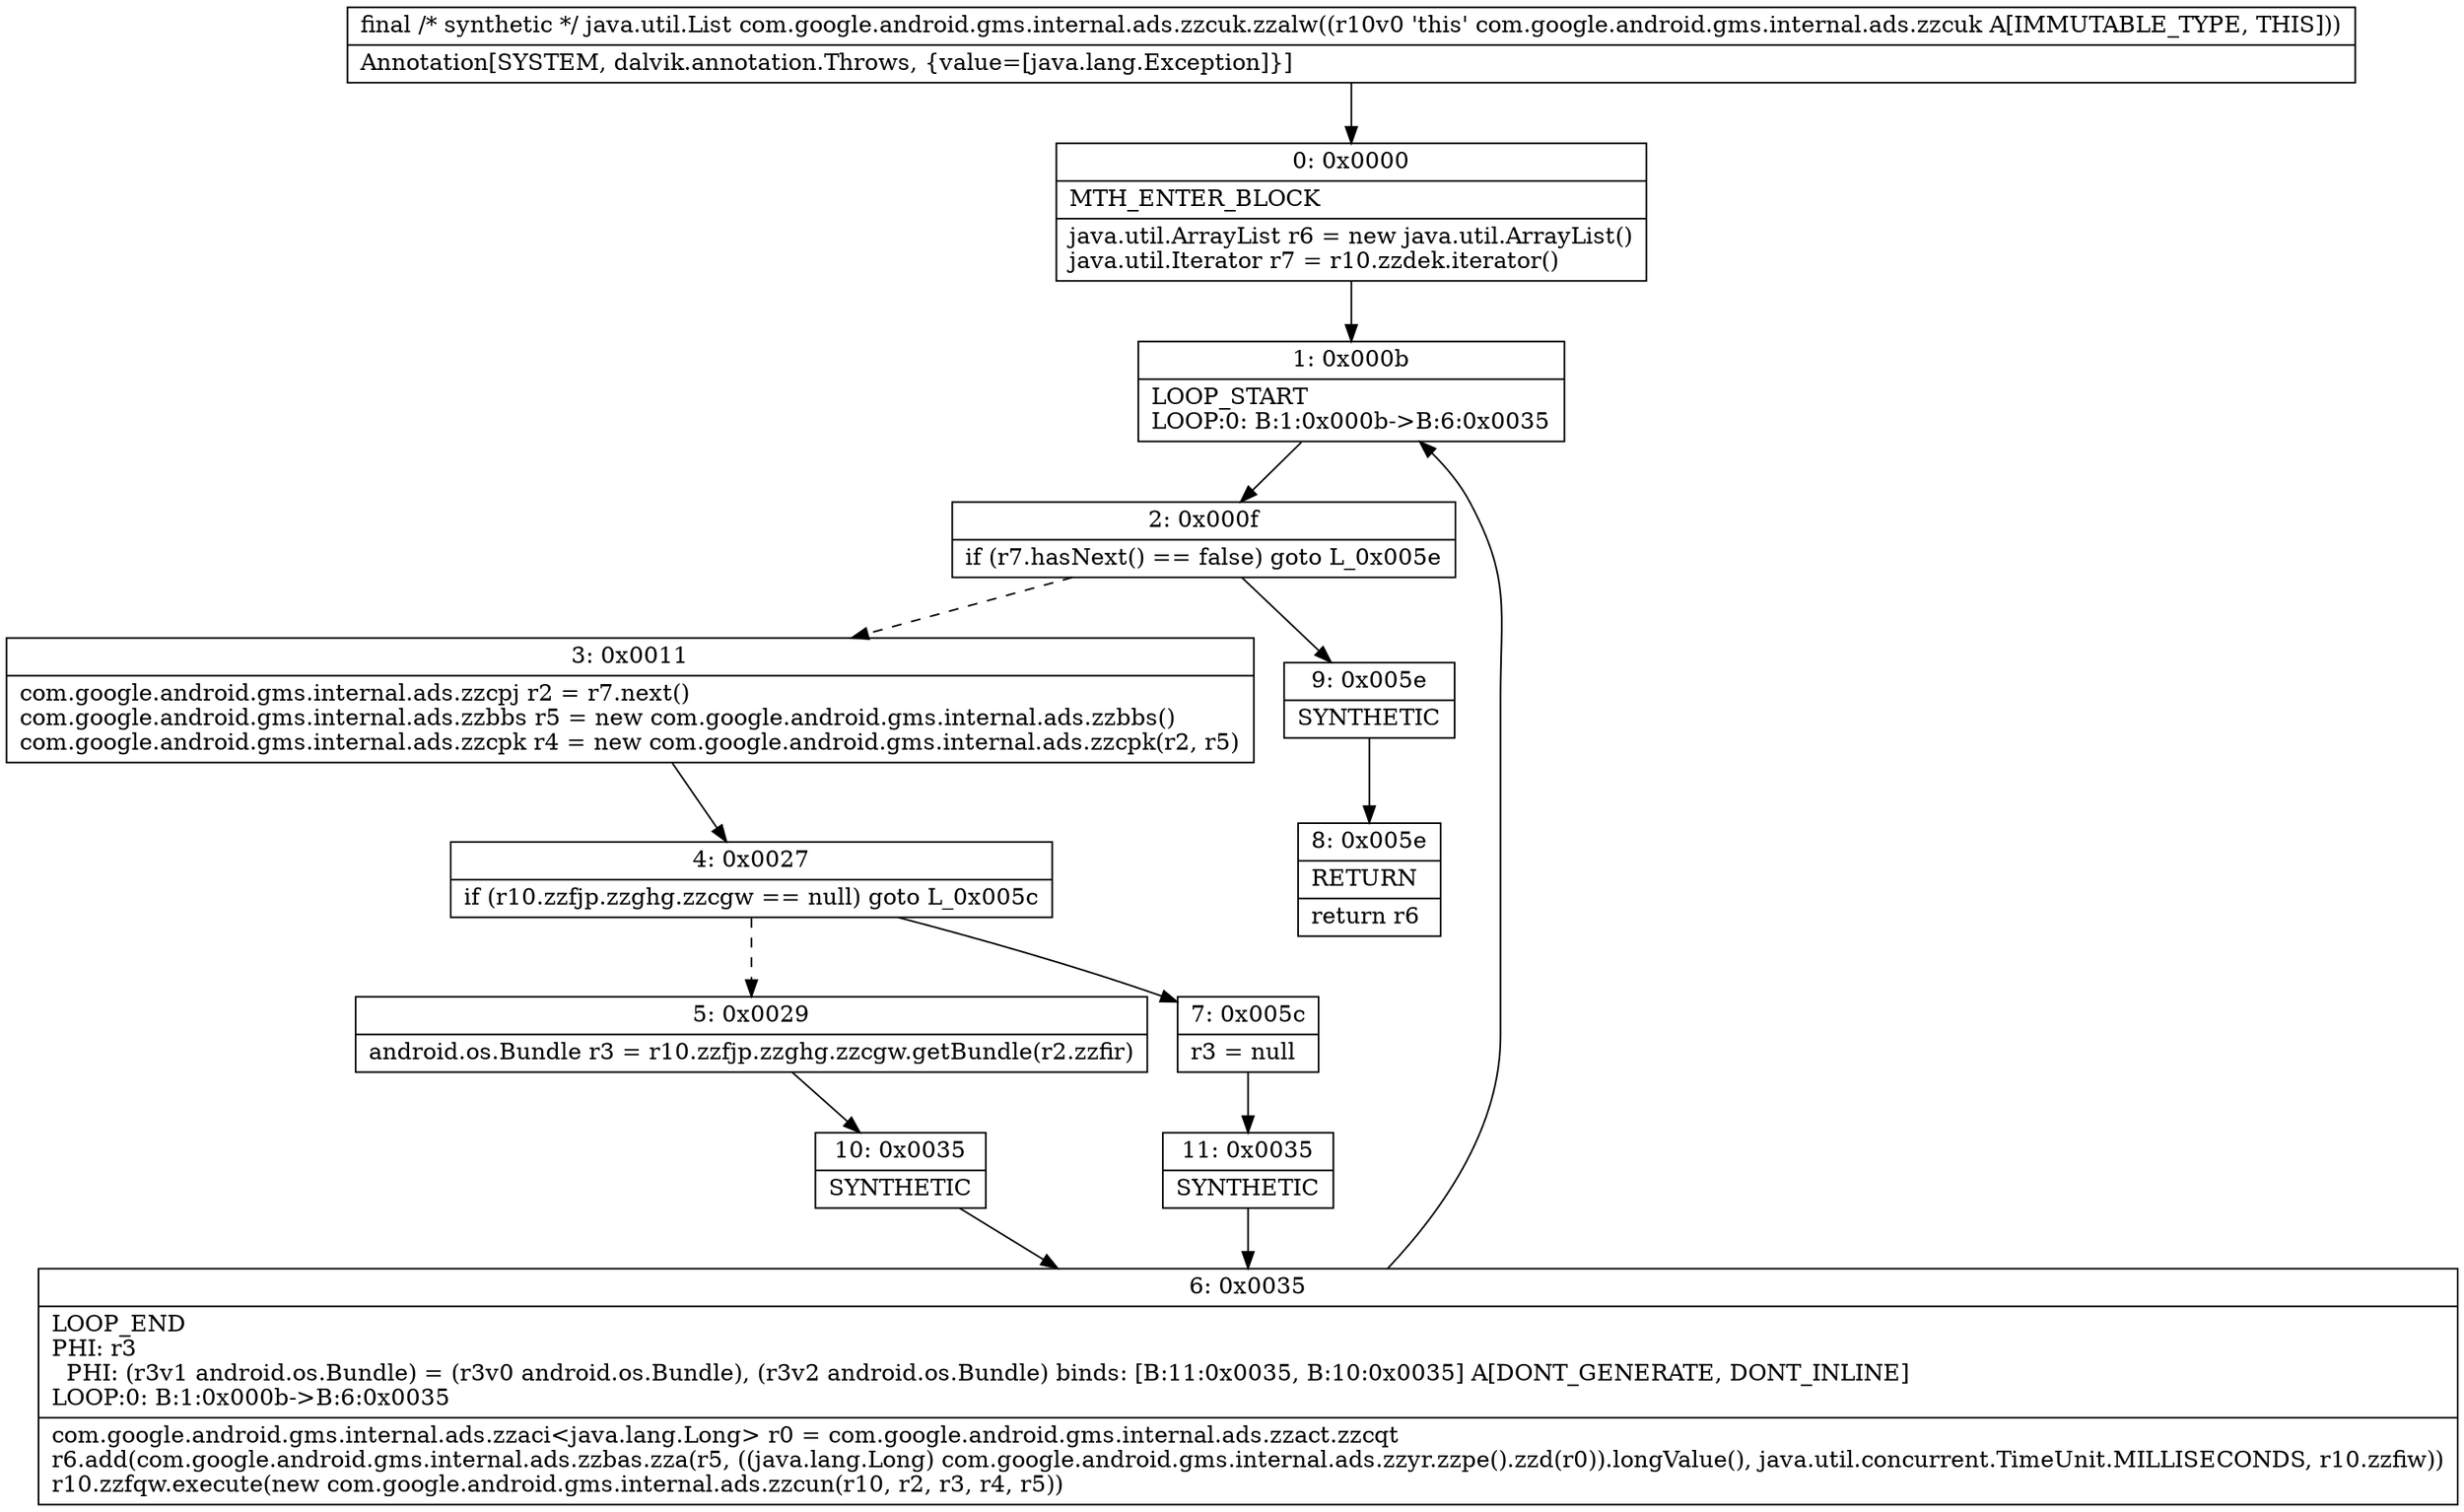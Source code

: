 digraph "CFG forcom.google.android.gms.internal.ads.zzcuk.zzalw()Ljava\/util\/List;" {
Node_0 [shape=record,label="{0\:\ 0x0000|MTH_ENTER_BLOCK\l|java.util.ArrayList r6 = new java.util.ArrayList()\ljava.util.Iterator r7 = r10.zzdek.iterator()\l}"];
Node_1 [shape=record,label="{1\:\ 0x000b|LOOP_START\lLOOP:0: B:1:0x000b\-\>B:6:0x0035\l}"];
Node_2 [shape=record,label="{2\:\ 0x000f|if (r7.hasNext() == false) goto L_0x005e\l}"];
Node_3 [shape=record,label="{3\:\ 0x0011|com.google.android.gms.internal.ads.zzcpj r2 = r7.next()\lcom.google.android.gms.internal.ads.zzbbs r5 = new com.google.android.gms.internal.ads.zzbbs()\lcom.google.android.gms.internal.ads.zzcpk r4 = new com.google.android.gms.internal.ads.zzcpk(r2, r5)\l}"];
Node_4 [shape=record,label="{4\:\ 0x0027|if (r10.zzfjp.zzghg.zzcgw == null) goto L_0x005c\l}"];
Node_5 [shape=record,label="{5\:\ 0x0029|android.os.Bundle r3 = r10.zzfjp.zzghg.zzcgw.getBundle(r2.zzfir)\l}"];
Node_6 [shape=record,label="{6\:\ 0x0035|LOOP_END\lPHI: r3 \l  PHI: (r3v1 android.os.Bundle) = (r3v0 android.os.Bundle), (r3v2 android.os.Bundle) binds: [B:11:0x0035, B:10:0x0035] A[DONT_GENERATE, DONT_INLINE]\lLOOP:0: B:1:0x000b\-\>B:6:0x0035\l|com.google.android.gms.internal.ads.zzaci\<java.lang.Long\> r0 = com.google.android.gms.internal.ads.zzact.zzcqt\lr6.add(com.google.android.gms.internal.ads.zzbas.zza(r5, ((java.lang.Long) com.google.android.gms.internal.ads.zzyr.zzpe().zzd(r0)).longValue(), java.util.concurrent.TimeUnit.MILLISECONDS, r10.zzfiw))\lr10.zzfqw.execute(new com.google.android.gms.internal.ads.zzcun(r10, r2, r3, r4, r5))\l}"];
Node_7 [shape=record,label="{7\:\ 0x005c|r3 = null\l}"];
Node_8 [shape=record,label="{8\:\ 0x005e|RETURN\l|return r6\l}"];
Node_9 [shape=record,label="{9\:\ 0x005e|SYNTHETIC\l}"];
Node_10 [shape=record,label="{10\:\ 0x0035|SYNTHETIC\l}"];
Node_11 [shape=record,label="{11\:\ 0x0035|SYNTHETIC\l}"];
MethodNode[shape=record,label="{final \/* synthetic *\/ java.util.List com.google.android.gms.internal.ads.zzcuk.zzalw((r10v0 'this' com.google.android.gms.internal.ads.zzcuk A[IMMUTABLE_TYPE, THIS]))  | Annotation[SYSTEM, dalvik.annotation.Throws, \{value=[java.lang.Exception]\}]\l}"];
MethodNode -> Node_0;
Node_0 -> Node_1;
Node_1 -> Node_2;
Node_2 -> Node_3[style=dashed];
Node_2 -> Node_9;
Node_3 -> Node_4;
Node_4 -> Node_5[style=dashed];
Node_4 -> Node_7;
Node_5 -> Node_10;
Node_6 -> Node_1;
Node_7 -> Node_11;
Node_9 -> Node_8;
Node_10 -> Node_6;
Node_11 -> Node_6;
}

